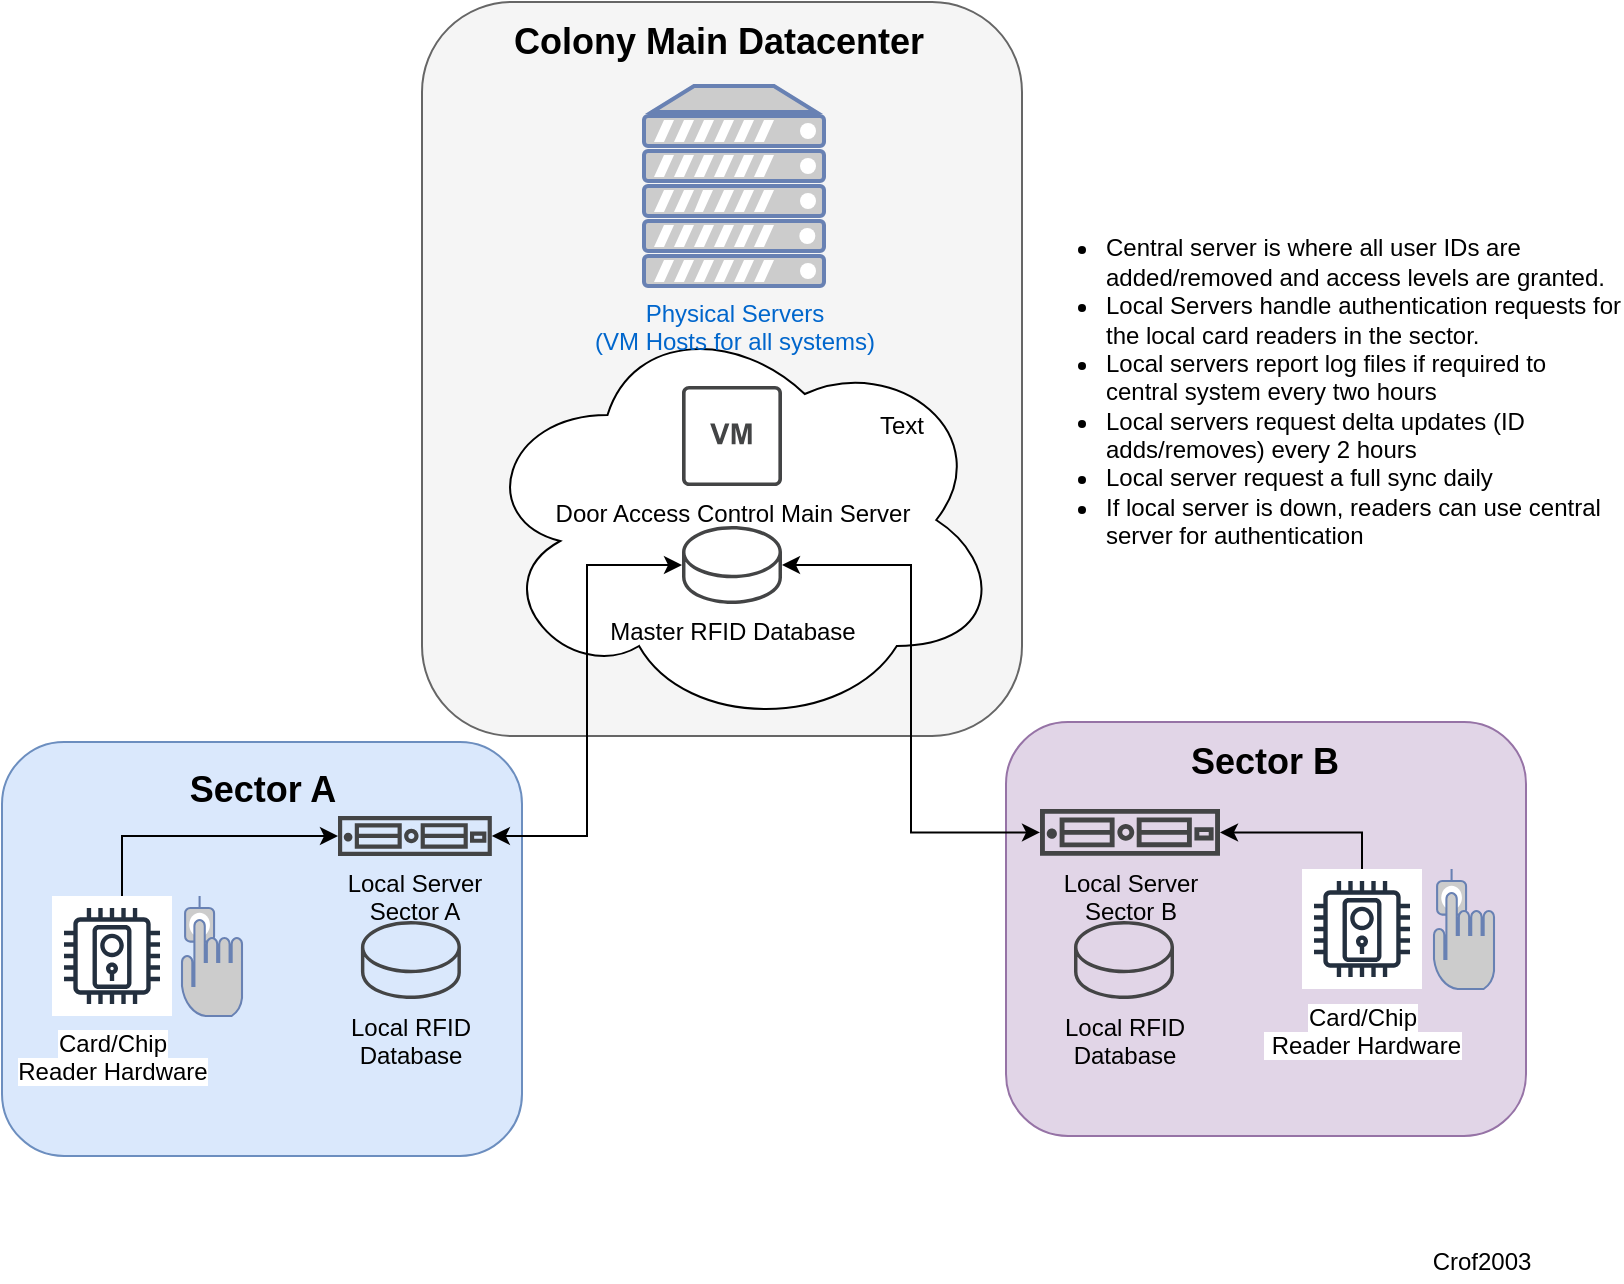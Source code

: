 <mxfile version="13.1.3" type="device"><diagram id="T9ab_E0FIUWciQORXjLL" name="System Overview"><mxGraphModel dx="1060" dy="670" grid="1" gridSize="10" guides="1" tooltips="1" connect="1" arrows="1" fold="1" page="1" pageScale="1" pageWidth="850" pageHeight="1100" math="0" shadow="0"><root><mxCell id="vQao3jLBKVCRPAu_T7Om-0"/><mxCell id="vQao3jLBKVCRPAu_T7Om-1" parent="vQao3jLBKVCRPAu_T7Om-0"/><mxCell id="creQ2n_ObMJF6yWMm2YY-12" value="" style="rounded=1;whiteSpace=wrap;html=1;fillColor=#f5f5f5;strokeColor=#666666;fontColor=#333333;" vertex="1" parent="vQao3jLBKVCRPAu_T7Om-1"><mxGeometry x="220" width="300" height="367" as="geometry"/></mxCell><mxCell id="creQ2n_ObMJF6yWMm2YY-11" value="" style="rounded=1;whiteSpace=wrap;html=1;fillColor=#e1d5e7;strokeColor=#9673a6;" vertex="1" parent="vQao3jLBKVCRPAu_T7Om-1"><mxGeometry x="512" y="360" width="260" height="207" as="geometry"/></mxCell><mxCell id="creQ2n_ObMJF6yWMm2YY-10" value="" style="rounded=1;whiteSpace=wrap;html=1;fillColor=#dae8fc;strokeColor=#6c8ebf;" vertex="1" parent="vQao3jLBKVCRPAu_T7Om-1"><mxGeometry x="10" y="370" width="260" height="207" as="geometry"/></mxCell><mxCell id="creQ2n_ObMJF6yWMm2YY-9" value="" style="ellipse;shape=cloud;whiteSpace=wrap;html=1;" vertex="1" parent="vQao3jLBKVCRPAu_T7Om-1"><mxGeometry x="247" y="154" width="263" height="210" as="geometry"/></mxCell><mxCell id="vQao3jLBKVCRPAu_T7Om-2" value="" style="fontColor=#0066CC;verticalAlign=top;verticalLabelPosition=bottom;labelPosition=center;align=center;html=1;outlineConnect=0;fillColor=#CCCCCC;strokeColor=#6881B3;gradientColor=none;gradientDirection=north;strokeWidth=2;shape=mxgraph.networks.biometric_reader;" vertex="1" parent="vQao3jLBKVCRPAu_T7Om-1"><mxGeometry x="726" y="433.5" width="30" height="60" as="geometry"/></mxCell><mxCell id="creQ2n_ObMJF6yWMm2YY-3" style="edgeStyle=elbowEdgeStyle;rounded=0;orthogonalLoop=1;jettySize=auto;html=1;startArrow=classic;startFill=1;" edge="1" parent="vQao3jLBKVCRPAu_T7Om-1" source="vQao3jLBKVCRPAu_T7Om-5" target="vQao3jLBKVCRPAu_T7Om-6"><mxGeometry relative="1" as="geometry"/></mxCell><mxCell id="vQao3jLBKVCRPAu_T7Om-4" value="Door Access Control Main Server" style="pointerEvents=1;shadow=0;dashed=0;html=1;strokeColor=none;fillColor=#434445;aspect=fixed;labelPosition=center;verticalLabelPosition=bottom;verticalAlign=top;align=center;outlineConnect=0;shape=mxgraph.vvd.virtual_machine;" vertex="1" parent="vQao3jLBKVCRPAu_T7Om-1"><mxGeometry x="350" y="192" width="50" height="50" as="geometry"/></mxCell><mxCell id="creQ2n_ObMJF6yWMm2YY-8" style="edgeStyle=elbowEdgeStyle;rounded=0;orthogonalLoop=1;jettySize=auto;html=1;startArrow=classic;startFill=1;endArrow=classic;endFill=1;" edge="1" parent="vQao3jLBKVCRPAu_T7Om-1" source="vQao3jLBKVCRPAu_T7Om-5" target="creQ2n_ObMJF6yWMm2YY-6"><mxGeometry relative="1" as="geometry"/></mxCell><mxCell id="vQao3jLBKVCRPAu_T7Om-5" value="Master RFID Database" style="pointerEvents=1;shadow=0;dashed=0;html=1;strokeColor=none;fillColor=#434445;aspect=fixed;labelPosition=center;verticalLabelPosition=bottom;verticalAlign=top;align=center;outlineConnect=0;shape=mxgraph.vvd.datastore;" vertex="1" parent="vQao3jLBKVCRPAu_T7Om-1"><mxGeometry x="350" y="262" width="50" height="39" as="geometry"/></mxCell><mxCell id="creQ2n_ObMJF6yWMm2YY-2" style="edgeStyle=elbowEdgeStyle;rounded=0;orthogonalLoop=1;jettySize=auto;html=1;startArrow=classic;startFill=1;endArrow=none;endFill=0;" edge="1" parent="vQao3jLBKVCRPAu_T7Om-1" source="vQao3jLBKVCRPAu_T7Om-6" target="creQ2n_ObMJF6yWMm2YY-1"><mxGeometry relative="1" as="geometry"><Array as="points"><mxPoint x="690" y="433.5"/></Array></mxGeometry></mxCell><mxCell id="vQao3jLBKVCRPAu_T7Om-6" value="Local Server&lt;br&gt;Sector B" style="pointerEvents=1;shadow=0;dashed=0;html=1;strokeColor=none;fillColor=#434445;aspect=fixed;labelPosition=center;verticalLabelPosition=bottom;verticalAlign=top;align=center;outlineConnect=0;shape=mxgraph.vvd.server;" vertex="1" parent="vQao3jLBKVCRPAu_T7Om-1"><mxGeometry x="529" y="403.5" width="90" height="23.4" as="geometry"/></mxCell><mxCell id="creQ2n_ObMJF6yWMm2YY-1" value="&lt;span style=&quot;color: rgb(0 , 0 , 0) ; background-color: rgb(255 , 255 , 255)&quot;&gt;Card/Chip&lt;br&gt;&amp;nbsp;Reader Hardware&lt;/span&gt;" style="outlineConnect=0;fontColor=#232F3E;gradientColor=none;strokeColor=#232F3E;fillColor=#ffffff;dashed=0;verticalLabelPosition=bottom;verticalAlign=top;align=center;html=1;fontSize=12;fontStyle=0;aspect=fixed;shape=mxgraph.aws4.resourceIcon;resIcon=mxgraph.aws4.door_lock;" vertex="1" parent="vQao3jLBKVCRPAu_T7Om-1"><mxGeometry x="660" y="433.5" width="60" height="60" as="geometry"/></mxCell><mxCell id="creQ2n_ObMJF6yWMm2YY-4" value="" style="fontColor=#0066CC;verticalAlign=top;verticalLabelPosition=bottom;labelPosition=center;align=center;html=1;outlineConnect=0;fillColor=#CCCCCC;strokeColor=#6881B3;gradientColor=none;gradientDirection=north;strokeWidth=2;shape=mxgraph.networks.biometric_reader;" vertex="1" parent="vQao3jLBKVCRPAu_T7Om-1"><mxGeometry x="100" y="447" width="30" height="60" as="geometry"/></mxCell><mxCell id="creQ2n_ObMJF6yWMm2YY-5" style="edgeStyle=elbowEdgeStyle;rounded=0;orthogonalLoop=1;jettySize=auto;html=1;startArrow=classic;startFill=1;endArrow=none;endFill=0;" edge="1" parent="vQao3jLBKVCRPAu_T7Om-1" source="creQ2n_ObMJF6yWMm2YY-6" target="creQ2n_ObMJF6yWMm2YY-7"><mxGeometry relative="1" as="geometry"><Array as="points"><mxPoint x="70" y="440"/></Array></mxGeometry></mxCell><mxCell id="creQ2n_ObMJF6yWMm2YY-6" value="Local Server&lt;br&gt;Sector A" style="pointerEvents=1;shadow=0;dashed=0;html=1;strokeColor=none;fillColor=#434445;aspect=fixed;labelPosition=center;verticalLabelPosition=bottom;verticalAlign=top;align=center;outlineConnect=0;shape=mxgraph.vvd.server;" vertex="1" parent="vQao3jLBKVCRPAu_T7Om-1"><mxGeometry x="178" y="407" width="76.92" height="20" as="geometry"/></mxCell><mxCell id="creQ2n_ObMJF6yWMm2YY-7" value="&lt;span style=&quot;color: rgb(0 , 0 , 0) ; background-color: rgb(255 , 255 , 255)&quot;&gt;Card/Chip &lt;br&gt;Reader Hardware&lt;/span&gt;" style="outlineConnect=0;fontColor=#232F3E;gradientColor=none;strokeColor=#232F3E;fillColor=#ffffff;dashed=0;verticalLabelPosition=bottom;verticalAlign=top;align=center;html=1;fontSize=12;fontStyle=0;aspect=fixed;shape=mxgraph.aws4.resourceIcon;resIcon=mxgraph.aws4.door_lock;" vertex="1" parent="vQao3jLBKVCRPAu_T7Om-1"><mxGeometry x="35" y="447" width="60" height="60" as="geometry"/></mxCell><mxCell id="creQ2n_ObMJF6yWMm2YY-13" value="Text" style="text;html=1;strokeColor=none;fillColor=none;align=center;verticalAlign=middle;whiteSpace=wrap;rounded=0;" vertex="1" parent="vQao3jLBKVCRPAu_T7Om-1"><mxGeometry x="440" y="202" width="40" height="20" as="geometry"/></mxCell><mxCell id="creQ2n_ObMJF6yWMm2YY-14" value="&lt;font style=&quot;font-size: 18px&quot;&gt;&lt;b&gt;Colony Main Datacenter&lt;/b&gt;&lt;/font&gt;" style="text;html=1;strokeColor=none;fillColor=none;align=center;verticalAlign=middle;whiteSpace=wrap;rounded=0;" vertex="1" parent="vQao3jLBKVCRPAu_T7Om-1"><mxGeometry x="247" y="10" width="243" height="20" as="geometry"/></mxCell><mxCell id="creQ2n_ObMJF6yWMm2YY-15" value="Physical Servers&lt;br&gt;(VM Hosts for all systems)" style="fontColor=#0066CC;verticalAlign=top;verticalLabelPosition=bottom;labelPosition=center;align=center;html=1;outlineConnect=0;fillColor=#CCCCCC;strokeColor=#6881B3;gradientColor=none;gradientDirection=north;strokeWidth=2;shape=mxgraph.networks.server;" vertex="1" parent="vQao3jLBKVCRPAu_T7Om-1"><mxGeometry x="331" y="42" width="90" height="100" as="geometry"/></mxCell><mxCell id="creQ2n_ObMJF6yWMm2YY-16" value="&lt;font style=&quot;font-size: 18px&quot;&gt;&lt;b&gt;Sector A&lt;/b&gt;&lt;/font&gt;&lt;span style=&quot;color: rgba(0 , 0 , 0 , 0) ; font-family: monospace ; font-size: 0px&quot;&gt;%3CmxGraphModel%3E%3Croot%3E%3CmxCell%20id%3D%220%22%2F%3E%3CmxCell%20id%3D%221%22%20parent%3D%220%22%2F%3E%3CmxCell%20id%3D%222%22%20value%3D%22%26lt%3Bfont%20style%3D%26quot%3Bfont-size%3A%2018px%26quot%3B%26gt%3B%26lt%3Bb%26gt%3BColony%20Main%20Datacenter%26lt%3B%2Fb%26gt%3B%26lt%3B%2Ffont%26gt%3B%22%20style%3D%22text%3Bhtml%3D1%3BstrokeColor%3Dnone%3BfillColor%3Dnone%3Balign%3Dcenter%3BverticalAlign%3Dmiddle%3BwhiteSpace%3Dwrap%3Brounded%3D0%3B%22%20vertex%3D%221%22%20parent%3D%221%22%3E%3CmxGeometry%20x%3D%22247%22%20y%3D%2210%22%20width%3D%22243%22%20height%3D%2220%22%20as%3D%22geometry%22%2F%3E%3C%2FmxCell%3E%3C%2Froot%3E%3C%2FmxGraphModel%3E&lt;/span&gt;&lt;span style=&quot;color: rgba(0 , 0 , 0 , 0) ; font-family: monospace ; font-size: 0px&quot;&gt;%3CmxGraphModel%3E%3Croot%3E%3CmxCell%20id%3D%220%22%2F%3E%3CmxCell%20id%3D%221%22%20parent%3D%220%22%2F%3E%3CmxCell%20id%3D%222%22%20value%3D%22%26lt%3Bfont%20style%3D%26quot%3Bfont-size%3A%2018px%26quot%3B%26gt%3B%26lt%3Bb%26gt%3BColony%20Main%20Datacenter%26lt%3B%2Fb%26gt%3B%26lt%3B%2Ffont%26gt%3B%22%20style%3D%22text%3Bhtml%3D1%3BstrokeColor%3Dnone%3BfillColor%3Dnone%3Balign%3Dcenter%3BverticalAlign%3Dmiddle%3BwhiteSpace%3Dwrap%3Brounded%3D0%3B%22%20vertex%3D%221%22%20parent%3D%221%22%3E%3CmxGeometry%20x%3D%22247%22%20y%3D%2210%22%20width%3D%22243%22%20height%3D%2220%22%20as%3D%22geometry%22%2F%3E%3C%2FmxCell%3E%3C%2Froot%3E%3C%2FmxGraphModel%3E&lt;/span&gt;" style="text;html=1;strokeColor=none;fillColor=none;align=center;verticalAlign=middle;whiteSpace=wrap;rounded=0;" vertex="1" parent="vQao3jLBKVCRPAu_T7Om-1"><mxGeometry x="18.5" y="383.5" width="243" height="20" as="geometry"/></mxCell><mxCell id="creQ2n_ObMJF6yWMm2YY-17" value="&lt;font style=&quot;font-size: 18px&quot;&gt;&lt;b&gt;Sector B&lt;/b&gt;&lt;/font&gt;&lt;span style=&quot;color: rgba(0 , 0 , 0 , 0) ; font-family: monospace ; font-size: 0px&quot;&gt;%3CmxGraphModel%3E%3Croot%3E%3CmxCell%20id%3D%220%22%2F%3E%3CmxCell%20id%3D%221%22%20parent%3D%220%22%2F%3E%3CmxCell%20id%3D%222%22%20value%3D%22%26lt%3Bfont%20style%3D%26quot%3Bfont-size%3A%2018px%26quot%3B%26gt%3B%26lt%3Bb%26gt%3BColony%20Main%20Datacenter%26lt%3B%2Fb%26gt%3B%26lt%3B%2Ffont%26gt%3B%22%20style%3D%22text%3Bhtml%3D1%3BstrokeColor%3Dnone%3BfillColor%3Dnone%3Balign%3Dcenter%3BverticalAlign%3Dmiddle%3BwhiteSpace%3Dwrap%3Brounded%3D0%3B%22%20vertex%3D%221%22%20parent%3D%221%22%3E%3CmxGeometry%20x%3D%22247%22%20y%3D%2210%22%20width%3D%22243%22%20height%3D%2220%22%20as%3D%22geometry%22%2F%3E%3C%2FmxCell%3E%3C%2Froot%3E%3C%2FmxGraphModel%3E&lt;/span&gt;&lt;span style=&quot;color: rgba(0 , 0 , 0 , 0) ; font-family: monospace ; font-size: 0px&quot;&gt;%3CmxGraphModel%3E%3Croot%3E%3CmxCell%20id%3D%220%22%2F%3E%3CmxCell%20id%3D%221%22%20parent%3D%220%22%2F%3E%3CmxCell%20id%3D%222%22%20value%3D%22%26lt%3Bfont%20style%3D%26quot%3Bfont-size%3A%2018px%26quot%3B%26gt%3B%26lt%3Bb%26gt%3BColony%20Main%20Datacenter%26lt%3B%2Fb%26gt%3B%26lt%3B%2Ffont%26gt%3B%22%20style%3D%22text%3Bhtml%3D1%3BstrokeColor%3Dnone%3BfillColor%3Dnone%3Balign%3Dcenter%3BverticalAlign%3Dmiddle%3BwhiteSpace%3Dwrap%3Brounded%3D0%3B%22%20vertex%3D%221%22%20parent%3D%221%22%3E%3CmxGeometry%20x%3D%22247%22%20y%3D%2210%22%20width%3D%22243%22%20height%3D%2220%22%20as%3D%22geometry%22%2F%3E%3C%2FmxCell%3E%3C%2Froot%3E%3C%2FmxGraphModel%3&lt;/span&gt;" style="text;html=1;strokeColor=none;fillColor=none;align=center;verticalAlign=middle;whiteSpace=wrap;rounded=0;" vertex="1" parent="vQao3jLBKVCRPAu_T7Om-1"><mxGeometry x="520" y="370" width="243" height="20" as="geometry"/></mxCell><mxCell id="creQ2n_ObMJF6yWMm2YY-18" value="Crof2003" style="text;html=1;strokeColor=none;fillColor=none;align=center;verticalAlign=middle;whiteSpace=wrap;rounded=0;" vertex="1" parent="vQao3jLBKVCRPAu_T7Om-1"><mxGeometry x="700" y="620" width="100" height="20" as="geometry"/></mxCell><mxCell id="creQ2n_ObMJF6yWMm2YY-19" value="&lt;ul&gt;&lt;li&gt;Central server is where all user IDs are added/removed and access levels are granted.&lt;/li&gt;&lt;li&gt;Local Servers handle authentication requests for the local card readers in the sector.&lt;/li&gt;&lt;li&gt;Local servers report log files if required to central system every two hours&lt;/li&gt;&lt;li&gt;Local servers request delta updates (ID adds/removes) every 2 hours&lt;/li&gt;&lt;li&gt;Local server request a full sync daily&lt;/li&gt;&lt;li&gt;If local server is down, readers can use central server for authentication&lt;/li&gt;&lt;/ul&gt;" style="text;html=1;strokeColor=none;fillColor=none;align=left;verticalAlign=middle;whiteSpace=wrap;rounded=0;" vertex="1" parent="vQao3jLBKVCRPAu_T7Om-1"><mxGeometry x="520" y="100" width="300" height="190" as="geometry"/></mxCell><mxCell id="creQ2n_ObMJF6yWMm2YY-20" value="Local RFID &lt;br&gt;Database" style="pointerEvents=1;shadow=0;dashed=0;html=1;strokeColor=none;fillColor=#434445;aspect=fixed;labelPosition=center;verticalLabelPosition=bottom;verticalAlign=top;align=center;outlineConnect=0;shape=mxgraph.vvd.datastore;" vertex="1" parent="vQao3jLBKVCRPAu_T7Om-1"><mxGeometry x="189.46" y="459.5" width="50" height="39" as="geometry"/></mxCell><mxCell id="creQ2n_ObMJF6yWMm2YY-21" value="Local RFID &lt;br&gt;Database" style="pointerEvents=1;shadow=0;dashed=0;html=1;strokeColor=none;fillColor=#434445;aspect=fixed;labelPosition=center;verticalLabelPosition=bottom;verticalAlign=top;align=center;outlineConnect=0;shape=mxgraph.vvd.datastore;" vertex="1" parent="vQao3jLBKVCRPAu_T7Om-1"><mxGeometry x="546" y="459.5" width="50" height="39" as="geometry"/></mxCell></root></mxGraphModel></diagram></mxfile>
